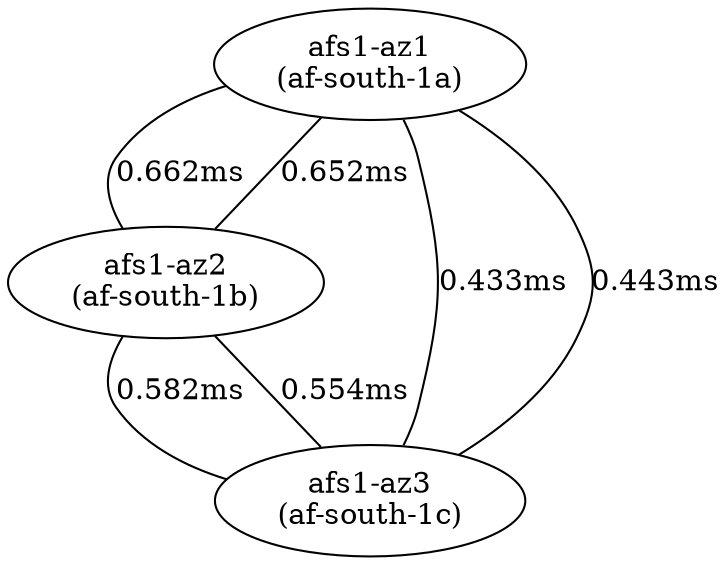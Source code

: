 graph "Inter-AZ Latency" {
	overlap=scale
	splines=true
	"afs1-az1\n(af-south-1a)"
	"afs1-az1\n(af-south-1a)" -- "afs1-az2\n(af-south-1b)" [label="0.662ms" len=4.38244]
	"afs1-az1\n(af-south-1a)" -- "afs1-az3\n(af-south-1c)" [label="0.433ms" len=1.87489]
	"afs1-az2\n(af-south-1b)"
	"afs1-az2\n(af-south-1b)" -- "afs1-az1\n(af-south-1a)" [label="0.652ms" len=4.251040000000001]
	"afs1-az2\n(af-south-1b)" -- "afs1-az3\n(af-south-1c)" [label="0.582ms" len=3.38724]
	"afs1-az3\n(af-south-1c)"
	"afs1-az3\n(af-south-1c)" -- "afs1-az1\n(af-south-1a)" [label="0.443ms" len=1.96249]
	"afs1-az3\n(af-south-1c)" -- "afs1-az2\n(af-south-1b)" [label="0.554ms" len=3.069160000000001]
}

